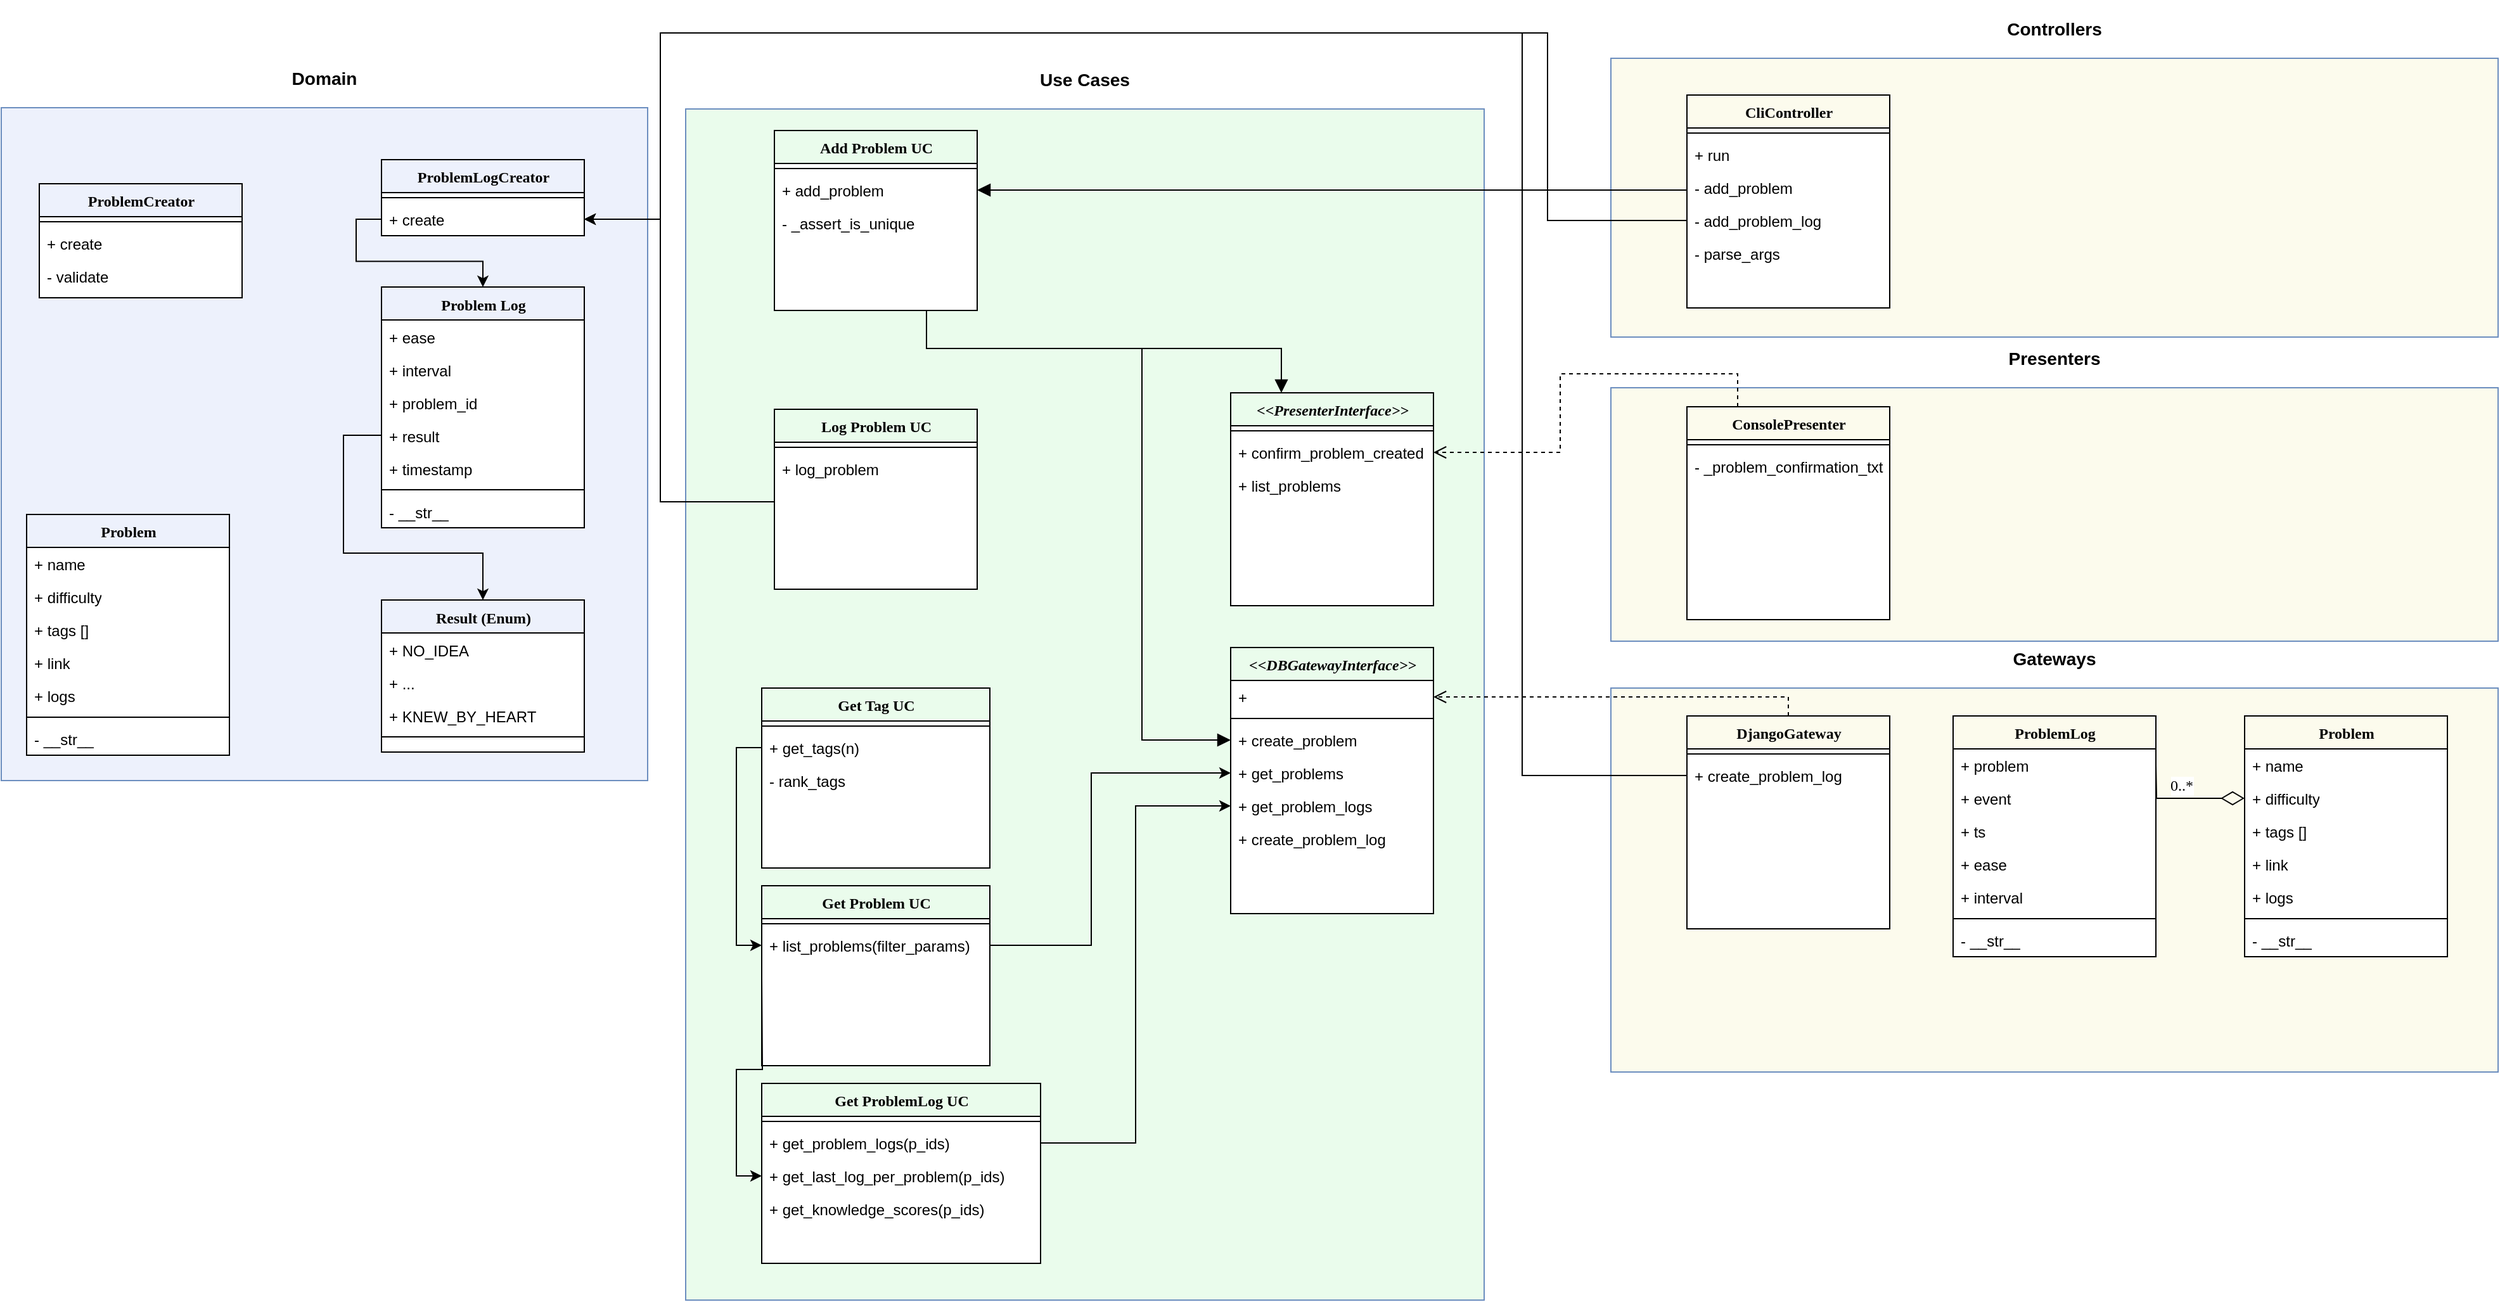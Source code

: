 <mxfile version="14.4.3" type="device"><diagram name="Page-1" id="6133507b-19e7-1e82-6fc7-422aa6c4b21f"><mxGraphModel dx="3526" dy="1402" grid="1" gridSize="10" guides="1" tooltips="1" connect="1" arrows="1" fold="1" page="1" pageScale="1" pageWidth="1100" pageHeight="850" background="#ffffff" math="0" shadow="0"><root><mxCell id="0"/><mxCell id="1" parent="0"/><mxCell id="NjIvBgsnwyfttSF9YfBr-10" value="&lt;h3&gt;Presenters&lt;/h3&gt;" style="rounded=0;whiteSpace=wrap;html=1;strokeColor=#6c8ebf;align=center;labelPosition=center;verticalLabelPosition=top;verticalAlign=bottom;spacing=0;fillColor=#FCFBED;" parent="1" vertex="1"><mxGeometry x="1060" y="340" width="700" height="200" as="geometry"/></mxCell><mxCell id="NjIvBgsnwyfttSF9YfBr-9" value="&lt;h3&gt;Gateways&lt;/h3&gt;" style="rounded=0;whiteSpace=wrap;html=1;strokeColor=#6c8ebf;align=center;labelPosition=center;verticalLabelPosition=top;verticalAlign=bottom;spacing=0;fillColor=#FCFBED;" parent="1" vertex="1"><mxGeometry x="1060" y="577" width="700" height="303" as="geometry"/></mxCell><mxCell id="aO1fJC1LXlytpb3senn0-112" value="&lt;h3&gt;Use Cases&lt;/h3&gt;" style="rounded=0;whiteSpace=wrap;html=1;strokeColor=#6c8ebf;align=center;labelPosition=center;verticalLabelPosition=top;verticalAlign=bottom;spacing=0;fillColor=#EAFCEC;" parent="1" vertex="1"><mxGeometry x="330" y="120" width="630" height="940" as="geometry"/></mxCell><mxCell id="aO1fJC1LXlytpb3senn0-108" value="&lt;h3&gt;Domain&lt;/h3&gt;" style="rounded=0;whiteSpace=wrap;html=1;strokeColor=#6c8ebf;fillColor=#EDF1FC;align=center;labelPosition=center;verticalLabelPosition=top;verticalAlign=bottom;spacing=0;" parent="1" vertex="1"><mxGeometry x="-210" y="119" width="510" height="531" as="geometry"/></mxCell><mxCell id="aO1fJC1LXlytpb3senn0-107" value="&lt;h3&gt;Controllers&lt;/h3&gt;" style="rounded=0;whiteSpace=wrap;html=1;strokeColor=#6c8ebf;align=center;labelPosition=center;verticalLabelPosition=top;verticalAlign=bottom;spacing=0;fillColor=#FCFBED;" parent="1" vertex="1"><mxGeometry x="1060" y="80" width="700" height="220" as="geometry"/></mxCell><mxCell id="aO1fJC1LXlytpb3senn0-5" value="Add Problem UC" style="swimlane;html=1;fontStyle=1;align=center;verticalAlign=top;childLayout=stackLayout;horizontal=1;startSize=26;horizontalStack=0;resizeParent=1;resizeLast=0;collapsible=1;marginBottom=0;swimlaneFillColor=#ffffff;rounded=0;shadow=0;comic=0;labelBackgroundColor=none;strokeWidth=1;fillColor=none;fontFamily=Verdana;fontSize=12" parent="1" vertex="1"><mxGeometry x="400" y="137" width="160" height="142" as="geometry"/></mxCell><mxCell id="aO1fJC1LXlytpb3senn0-8" value="" style="line;html=1;strokeWidth=1;fillColor=none;align=left;verticalAlign=middle;spacingTop=-1;spacingLeft=3;spacingRight=3;rotatable=0;labelPosition=right;points=[];portConstraint=eastwest;" parent="aO1fJC1LXlytpb3senn0-5" vertex="1"><mxGeometry y="26" width="160" height="8" as="geometry"/></mxCell><mxCell id="aO1fJC1LXlytpb3senn0-9" value="+ add_problem" style="text;html=1;strokeColor=none;fillColor=none;align=left;verticalAlign=top;spacingLeft=4;spacingRight=4;whiteSpace=wrap;overflow=hidden;rotatable=0;points=[[0,0.5],[1,0.5]];portConstraint=eastwest;" parent="aO1fJC1LXlytpb3senn0-5" vertex="1"><mxGeometry y="34" width="160" height="26" as="geometry"/></mxCell><mxCell id="NjIvBgsnwyfttSF9YfBr-12" value="- _assert_is_unique" style="text;html=1;strokeColor=none;fillColor=none;align=left;verticalAlign=top;spacingLeft=4;spacingRight=4;whiteSpace=wrap;overflow=hidden;rotatable=0;points=[[0,0.5],[1,0.5]];portConstraint=eastwest;" parent="aO1fJC1LXlytpb3senn0-5" vertex="1"><mxGeometry y="60" width="160" height="26" as="geometry"/></mxCell><mxCell id="aO1fJC1LXlytpb3senn0-11" value="Problem" style="swimlane;html=1;fontStyle=1;align=center;verticalAlign=top;childLayout=stackLayout;horizontal=1;startSize=26;horizontalStack=0;resizeParent=1;resizeLast=0;collapsible=1;marginBottom=0;swimlaneFillColor=#ffffff;rounded=0;shadow=0;comic=0;labelBackgroundColor=none;strokeWidth=1;fillColor=none;fontFamily=Verdana;fontSize=12" parent="1" vertex="1"><mxGeometry x="-190" y="440" width="160" height="190" as="geometry"/></mxCell><mxCell id="aO1fJC1LXlytpb3senn0-12" value="+ name" style="text;html=1;strokeColor=none;fillColor=none;align=left;verticalAlign=top;spacingLeft=4;spacingRight=4;whiteSpace=wrap;overflow=hidden;rotatable=0;points=[[0,0.5],[1,0.5]];portConstraint=eastwest;" parent="aO1fJC1LXlytpb3senn0-11" vertex="1"><mxGeometry y="26" width="160" height="26" as="geometry"/></mxCell><mxCell id="aO1fJC1LXlytpb3senn0-18" value="+ difficulty" style="text;html=1;strokeColor=none;fillColor=none;align=left;verticalAlign=top;spacingLeft=4;spacingRight=4;whiteSpace=wrap;overflow=hidden;rotatable=0;points=[[0,0.5],[1,0.5]];portConstraint=eastwest;" parent="aO1fJC1LXlytpb3senn0-11" vertex="1"><mxGeometry y="52" width="160" height="26" as="geometry"/></mxCell><mxCell id="aO1fJC1LXlytpb3senn0-17" value="+ tags []" style="text;html=1;strokeColor=none;fillColor=none;align=left;verticalAlign=top;spacingLeft=4;spacingRight=4;whiteSpace=wrap;overflow=hidden;rotatable=0;points=[[0,0.5],[1,0.5]];portConstraint=eastwest;" parent="aO1fJC1LXlytpb3senn0-11" vertex="1"><mxGeometry y="78" width="160" height="26" as="geometry"/></mxCell><mxCell id="aO1fJC1LXlytpb3senn0-13" value="+ link" style="text;html=1;strokeColor=none;fillColor=none;align=left;verticalAlign=top;spacingLeft=4;spacingRight=4;whiteSpace=wrap;overflow=hidden;rotatable=0;points=[[0,0.5],[1,0.5]];portConstraint=eastwest;" parent="aO1fJC1LXlytpb3senn0-11" vertex="1"><mxGeometry y="104" width="160" height="26" as="geometry"/></mxCell><mxCell id="aO1fJC1LXlytpb3senn0-26" value="+ logs" style="text;html=1;strokeColor=none;fillColor=none;align=left;verticalAlign=top;spacingLeft=4;spacingRight=4;whiteSpace=wrap;overflow=hidden;rotatable=0;points=[[0,0.5],[1,0.5]];portConstraint=eastwest;" parent="aO1fJC1LXlytpb3senn0-11" vertex="1"><mxGeometry y="130" width="160" height="26" as="geometry"/></mxCell><mxCell id="aO1fJC1LXlytpb3senn0-14" value="" style="line;html=1;strokeWidth=1;fillColor=none;align=left;verticalAlign=middle;spacingTop=-1;spacingLeft=3;spacingRight=3;rotatable=0;labelPosition=right;points=[];portConstraint=eastwest;" parent="aO1fJC1LXlytpb3senn0-11" vertex="1"><mxGeometry y="156" width="160" height="8" as="geometry"/></mxCell><mxCell id="aO1fJC1LXlytpb3senn0-15" value="- __str__" style="text;html=1;strokeColor=none;fillColor=none;align=left;verticalAlign=top;spacingLeft=4;spacingRight=4;whiteSpace=wrap;overflow=hidden;rotatable=0;points=[[0,0.5],[1,0.5]];portConstraint=eastwest;" parent="aO1fJC1LXlytpb3senn0-11" vertex="1"><mxGeometry y="164" width="160" height="26" as="geometry"/></mxCell><mxCell id="aO1fJC1LXlytpb3senn0-19" value="Problem Log" style="swimlane;html=1;fontStyle=1;align=center;verticalAlign=top;childLayout=stackLayout;horizontal=1;startSize=26;horizontalStack=0;resizeParent=1;resizeLast=0;collapsible=1;marginBottom=0;swimlaneFillColor=#ffffff;rounded=0;shadow=0;comic=0;labelBackgroundColor=none;strokeWidth=1;fillColor=none;fontFamily=Verdana;fontSize=12" parent="1" vertex="1"><mxGeometry x="90" y="260.5" width="160" height="190" as="geometry"/></mxCell><mxCell id="aO1fJC1LXlytpb3senn0-20" value="+ ease" style="text;html=1;strokeColor=none;fillColor=none;align=left;verticalAlign=top;spacingLeft=4;spacingRight=4;whiteSpace=wrap;overflow=hidden;rotatable=0;points=[[0,0.5],[1,0.5]];portConstraint=eastwest;" parent="aO1fJC1LXlytpb3senn0-19" vertex="1"><mxGeometry y="26" width="160" height="26" as="geometry"/></mxCell><mxCell id="aO1fJC1LXlytpb3senn0-21" value="+ interval" style="text;html=1;strokeColor=none;fillColor=none;align=left;verticalAlign=top;spacingLeft=4;spacingRight=4;whiteSpace=wrap;overflow=hidden;rotatable=0;points=[[0,0.5],[1,0.5]];portConstraint=eastwest;" parent="aO1fJC1LXlytpb3senn0-19" vertex="1"><mxGeometry y="52" width="160" height="26" as="geometry"/></mxCell><mxCell id="3YgbarGYytcnoRjXV9sS-19" value="+ problem_id" style="text;html=1;strokeColor=none;fillColor=none;align=left;verticalAlign=top;spacingLeft=4;spacingRight=4;whiteSpace=wrap;overflow=hidden;rotatable=0;points=[[0,0.5],[1,0.5]];portConstraint=eastwest;" vertex="1" parent="aO1fJC1LXlytpb3senn0-19"><mxGeometry y="78" width="160" height="26" as="geometry"/></mxCell><mxCell id="3YgbarGYytcnoRjXV9sS-22" value="+ result" style="text;html=1;strokeColor=none;fillColor=none;align=left;verticalAlign=top;spacingLeft=4;spacingRight=4;whiteSpace=wrap;overflow=hidden;rotatable=0;points=[[0,0.5],[1,0.5]];portConstraint=eastwest;" vertex="1" parent="aO1fJC1LXlytpb3senn0-19"><mxGeometry y="104" width="160" height="26" as="geometry"/></mxCell><mxCell id="3YgbarGYytcnoRjXV9sS-23" value="+ timestamp" style="text;html=1;strokeColor=none;fillColor=none;align=left;verticalAlign=top;spacingLeft=4;spacingRight=4;whiteSpace=wrap;overflow=hidden;rotatable=0;points=[[0,0.5],[1,0.5]];portConstraint=eastwest;" vertex="1" parent="aO1fJC1LXlytpb3senn0-19"><mxGeometry y="130" width="160" height="26" as="geometry"/></mxCell><mxCell id="aO1fJC1LXlytpb3senn0-24" value="" style="line;html=1;strokeWidth=1;fillColor=none;align=left;verticalAlign=middle;spacingTop=-1;spacingLeft=3;spacingRight=3;rotatable=0;labelPosition=right;points=[];portConstraint=eastwest;" parent="aO1fJC1LXlytpb3senn0-19" vertex="1"><mxGeometry y="156" width="160" height="8" as="geometry"/></mxCell><mxCell id="aO1fJC1LXlytpb3senn0-25" value="- __str__" style="text;html=1;strokeColor=none;fillColor=none;align=left;verticalAlign=top;spacingLeft=4;spacingRight=4;whiteSpace=wrap;overflow=hidden;rotatable=0;points=[[0,0.5],[1,0.5]];portConstraint=eastwest;" parent="aO1fJC1LXlytpb3senn0-19" vertex="1"><mxGeometry y="164" width="160" height="26" as="geometry"/></mxCell><mxCell id="aO1fJC1LXlytpb3senn0-29" value="Log Problem UC" style="swimlane;html=1;fontStyle=1;align=center;verticalAlign=top;childLayout=stackLayout;horizontal=1;startSize=26;horizontalStack=0;resizeParent=1;resizeLast=0;collapsible=1;marginBottom=0;swimlaneFillColor=#ffffff;rounded=0;shadow=0;comic=0;labelBackgroundColor=none;strokeWidth=1;fillColor=none;fontFamily=Verdana;fontSize=12" parent="1" vertex="1"><mxGeometry x="400" y="357" width="160" height="142" as="geometry"/></mxCell><mxCell id="aO1fJC1LXlytpb3senn0-32" value="" style="line;html=1;strokeWidth=1;fillColor=none;align=left;verticalAlign=middle;spacingTop=-1;spacingLeft=3;spacingRight=3;rotatable=0;labelPosition=right;points=[];portConstraint=eastwest;" parent="aO1fJC1LXlytpb3senn0-29" vertex="1"><mxGeometry y="26" width="160" height="8" as="geometry"/></mxCell><mxCell id="aO1fJC1LXlytpb3senn0-33" value="+ log_problem" style="text;html=1;strokeColor=none;fillColor=none;align=left;verticalAlign=top;spacingLeft=4;spacingRight=4;whiteSpace=wrap;overflow=hidden;rotatable=0;points=[[0,0.5],[1,0.5]];portConstraint=eastwest;" parent="aO1fJC1LXlytpb3senn0-29" vertex="1"><mxGeometry y="34" width="160" height="26" as="geometry"/></mxCell><mxCell id="aO1fJC1LXlytpb3senn0-35" style="edgeStyle=orthogonalEdgeStyle;rounded=0;html=1;dashed=1;labelBackgroundColor=none;startArrow=none;startFill=0;startSize=8;endArrow=open;endFill=0;endSize=8;fontFamily=Verdana;fontSize=12;entryX=1;entryY=0.5;entryDx=0;entryDy=0;exitX=0.25;exitY=0;exitDx=0;exitDy=0;" parent="1" source="aO1fJC1LXlytpb3senn0-36" target="aO1fJC1LXlytpb3senn0-64" edge="1"><mxGeometry relative="1" as="geometry"><Array as="points"><mxPoint x="1160" y="329"/><mxPoint x="1020" y="329"/><mxPoint x="1020" y="391"/></Array><mxPoint x="900" y="342" as="targetPoint"/></mxGeometry></mxCell><mxCell id="aO1fJC1LXlytpb3senn0-36" value="ConsolePresenter" style="swimlane;html=1;fontStyle=1;align=center;verticalAlign=top;childLayout=stackLayout;horizontal=1;startSize=26;horizontalStack=0;resizeParent=1;resizeLast=0;collapsible=1;marginBottom=0;swimlaneFillColor=#ffffff;rounded=0;shadow=0;comic=0;labelBackgroundColor=none;strokeWidth=1;fillColor=none;fontFamily=Verdana;fontSize=12" parent="1" vertex="1"><mxGeometry x="1120" y="355" width="160" height="168" as="geometry"/></mxCell><mxCell id="aO1fJC1LXlytpb3senn0-40" value="" style="line;html=1;strokeWidth=1;fillColor=none;align=left;verticalAlign=middle;spacingTop=-1;spacingLeft=3;spacingRight=3;rotatable=0;labelPosition=right;points=[];portConstraint=eastwest;" parent="aO1fJC1LXlytpb3senn0-36" vertex="1"><mxGeometry y="26" width="160" height="8" as="geometry"/></mxCell><mxCell id="NjIvBgsnwyfttSF9YfBr-11" value="- _problem_confirmation_txt" style="text;html=1;strokeColor=none;fillColor=none;align=left;verticalAlign=top;spacingLeft=4;spacingRight=4;whiteSpace=wrap;overflow=hidden;rotatable=0;points=[[0,0.5],[1,0.5]];portConstraint=eastwest;" parent="aO1fJC1LXlytpb3senn0-36" vertex="1"><mxGeometry y="34" width="160" height="26" as="geometry"/></mxCell><mxCell id="aO1fJC1LXlytpb3senn0-52" value="DjangoGateway" style="swimlane;html=1;fontStyle=1;align=center;verticalAlign=top;childLayout=stackLayout;horizontal=1;startSize=26;horizontalStack=0;resizeParent=1;resizeLast=0;collapsible=1;marginBottom=0;swimlaneFillColor=#ffffff;rounded=0;shadow=0;comic=0;labelBackgroundColor=none;strokeWidth=1;fillColor=none;fontFamily=Verdana;fontSize=12" parent="1" vertex="1"><mxGeometry x="1120" y="599" width="160" height="168" as="geometry"/></mxCell><mxCell id="aO1fJC1LXlytpb3senn0-56" value="" style="line;html=1;strokeWidth=1;fillColor=none;align=left;verticalAlign=middle;spacingTop=-1;spacingLeft=3;spacingRight=3;rotatable=0;labelPosition=right;points=[];portConstraint=eastwest;" parent="aO1fJC1LXlytpb3senn0-52" vertex="1"><mxGeometry y="26" width="160" height="8" as="geometry"/></mxCell><mxCell id="NjIvBgsnwyfttSF9YfBr-15" value="+ create_problem_log" style="text;html=1;strokeColor=none;fillColor=none;align=left;verticalAlign=top;spacingLeft=4;spacingRight=4;whiteSpace=wrap;overflow=hidden;rotatable=0;points=[[0,0.5],[1,0.5]];portConstraint=eastwest;" parent="aO1fJC1LXlytpb3senn0-52" vertex="1"><mxGeometry y="34" width="160" height="26" as="geometry"/></mxCell><mxCell id="aO1fJC1LXlytpb3senn0-58" style="edgeStyle=orthogonalEdgeStyle;rounded=0;html=1;dashed=1;labelBackgroundColor=none;startArrow=none;startFill=0;startSize=8;endArrow=open;endFill=0;endSize=8;fontFamily=Verdana;fontSize=12;entryX=1;entryY=0.5;entryDx=0;entryDy=0;exitX=0.5;exitY=0;exitDx=0;exitDy=0;" parent="1" source="aO1fJC1LXlytpb3senn0-52" target="aO1fJC1LXlytpb3senn0-66" edge="1"><mxGeometry relative="1" as="geometry"><Array as="points"><mxPoint x="1200" y="584"/></Array><mxPoint x="1120" y="606" as="sourcePoint"/><mxPoint x="910" y="669" as="targetPoint"/></mxGeometry></mxCell><mxCell id="aO1fJC1LXlytpb3senn0-59" value="&lt;i&gt;&amp;lt;&amp;lt;PresenterInterface&amp;gt;&amp;gt;&lt;/i&gt;" style="swimlane;html=1;fontStyle=1;align=center;verticalAlign=top;childLayout=stackLayout;horizontal=1;startSize=26;horizontalStack=0;resizeParent=1;resizeLast=0;collapsible=1;marginBottom=0;swimlaneFillColor=#ffffff;rounded=0;shadow=0;comic=0;labelBackgroundColor=none;strokeWidth=1;fillColor=none;fontFamily=Verdana;fontSize=12" parent="1" vertex="1"><mxGeometry x="760" y="344" width="160" height="168" as="geometry"/></mxCell><mxCell id="aO1fJC1LXlytpb3senn0-63" value="" style="line;html=1;strokeWidth=1;fillColor=none;align=left;verticalAlign=middle;spacingTop=-1;spacingLeft=3;spacingRight=3;rotatable=0;labelPosition=right;points=[];portConstraint=eastwest;" parent="aO1fJC1LXlytpb3senn0-59" vertex="1"><mxGeometry y="26" width="160" height="8" as="geometry"/></mxCell><mxCell id="aO1fJC1LXlytpb3senn0-64" value="+ confirm_problem_created" style="text;html=1;strokeColor=none;fillColor=none;align=left;verticalAlign=top;spacingLeft=4;spacingRight=4;whiteSpace=wrap;overflow=hidden;rotatable=0;points=[[0,0.5],[1,0.5]];portConstraint=eastwest;" parent="aO1fJC1LXlytpb3senn0-59" vertex="1"><mxGeometry y="34" width="160" height="26" as="geometry"/></mxCell><mxCell id="NjIvBgsnwyfttSF9YfBr-18" value="+ list_problems" style="text;html=1;strokeColor=none;fillColor=none;align=left;verticalAlign=top;spacingLeft=4;spacingRight=4;whiteSpace=wrap;overflow=hidden;rotatable=0;points=[[0,0.5],[1,0.5]];portConstraint=eastwest;" parent="aO1fJC1LXlytpb3senn0-59" vertex="1"><mxGeometry y="60" width="160" height="26" as="geometry"/></mxCell><mxCell id="aO1fJC1LXlytpb3senn0-65" value="&lt;i&gt;&amp;lt;&amp;lt;DBGatewayInterface&amp;gt;&amp;gt;&lt;/i&gt;" style="swimlane;html=1;fontStyle=1;align=center;verticalAlign=top;childLayout=stackLayout;horizontal=1;startSize=26;horizontalStack=0;resizeParent=1;resizeLast=0;collapsible=1;marginBottom=0;swimlaneFillColor=#ffffff;rounded=0;shadow=0;comic=0;labelBackgroundColor=none;strokeWidth=1;fillColor=none;fontFamily=Verdana;fontSize=12" parent="1" vertex="1"><mxGeometry x="760" y="545" width="160" height="210" as="geometry"/></mxCell><mxCell id="aO1fJC1LXlytpb3senn0-66" value="+" style="text;html=1;strokeColor=none;fillColor=none;align=left;verticalAlign=top;spacingLeft=4;spacingRight=4;whiteSpace=wrap;overflow=hidden;rotatable=0;points=[[0,0.5],[1,0.5]];portConstraint=eastwest;" parent="aO1fJC1LXlytpb3senn0-65" vertex="1"><mxGeometry y="26" width="160" height="26" as="geometry"/></mxCell><mxCell id="aO1fJC1LXlytpb3senn0-67" value="" style="line;html=1;strokeWidth=1;fillColor=none;align=left;verticalAlign=middle;spacingTop=-1;spacingLeft=3;spacingRight=3;rotatable=0;labelPosition=right;points=[];portConstraint=eastwest;" parent="aO1fJC1LXlytpb3senn0-65" vertex="1"><mxGeometry y="52" width="160" height="8" as="geometry"/></mxCell><mxCell id="aO1fJC1LXlytpb3senn0-70" value="+ create_problem" style="text;html=1;strokeColor=none;fillColor=none;align=left;verticalAlign=top;spacingLeft=4;spacingRight=4;whiteSpace=wrap;overflow=hidden;rotatable=0;points=[[0,0.5],[1,0.5]];portConstraint=eastwest;" parent="aO1fJC1LXlytpb3senn0-65" vertex="1"><mxGeometry y="60" width="160" height="26" as="geometry"/></mxCell><mxCell id="NjIvBgsnwyfttSF9YfBr-13" value="+ get_problems" style="text;html=1;strokeColor=none;fillColor=none;align=left;verticalAlign=top;spacingLeft=4;spacingRight=4;whiteSpace=wrap;overflow=hidden;rotatable=0;points=[[0,0.5],[1,0.5]];portConstraint=eastwest;" parent="aO1fJC1LXlytpb3senn0-65" vertex="1"><mxGeometry y="86" width="160" height="26" as="geometry"/></mxCell><mxCell id="3YgbarGYytcnoRjXV9sS-13" value="+ get_problem_logs" style="text;html=1;strokeColor=none;fillColor=none;align=left;verticalAlign=top;spacingLeft=4;spacingRight=4;whiteSpace=wrap;overflow=hidden;rotatable=0;points=[[0,0.5],[1,0.5]];portConstraint=eastwest;" vertex="1" parent="aO1fJC1LXlytpb3senn0-65"><mxGeometry y="112" width="160" height="26" as="geometry"/></mxCell><mxCell id="3YgbarGYytcnoRjXV9sS-44" value="+ create_problem_log" style="text;html=1;strokeColor=none;fillColor=none;align=left;verticalAlign=top;spacingLeft=4;spacingRight=4;whiteSpace=wrap;overflow=hidden;rotatable=0;points=[[0,0.5],[1,0.5]];portConstraint=eastwest;" vertex="1" parent="aO1fJC1LXlytpb3senn0-65"><mxGeometry y="138" width="160" height="26" as="geometry"/></mxCell><mxCell id="aO1fJC1LXlytpb3senn0-72" value="Get Problem UC" style="swimlane;html=1;fontStyle=1;align=center;verticalAlign=top;childLayout=stackLayout;horizontal=1;startSize=26;horizontalStack=0;resizeParent=1;resizeLast=0;collapsible=1;marginBottom=0;swimlaneFillColor=#ffffff;rounded=0;shadow=0;comic=0;labelBackgroundColor=none;strokeWidth=1;fillColor=none;fontFamily=Verdana;fontSize=12" parent="1" vertex="1"><mxGeometry x="390" y="733" width="180" height="142" as="geometry"/></mxCell><mxCell id="aO1fJC1LXlytpb3senn0-74" value="" style="line;html=1;strokeWidth=1;fillColor=none;align=left;verticalAlign=middle;spacingTop=-1;spacingLeft=3;spacingRight=3;rotatable=0;labelPosition=right;points=[];portConstraint=eastwest;" parent="aO1fJC1LXlytpb3senn0-72" vertex="1"><mxGeometry y="26" width="180" height="8" as="geometry"/></mxCell><mxCell id="aO1fJC1LXlytpb3senn0-75" value="+ list_problems(filter_params)" style="text;html=1;strokeColor=none;fillColor=none;align=left;verticalAlign=top;spacingLeft=4;spacingRight=4;whiteSpace=wrap;overflow=hidden;rotatable=0;points=[[0,0.5],[1,0.5]];portConstraint=eastwest;" parent="aO1fJC1LXlytpb3senn0-72" vertex="1"><mxGeometry y="34" width="180" height="26" as="geometry"/></mxCell><mxCell id="aO1fJC1LXlytpb3senn0-77" value="Problem" style="swimlane;html=1;fontStyle=1;align=center;verticalAlign=top;childLayout=stackLayout;horizontal=1;startSize=26;horizontalStack=0;resizeParent=1;resizeLast=0;collapsible=1;marginBottom=0;swimlaneFillColor=#ffffff;rounded=0;shadow=0;comic=0;labelBackgroundColor=none;strokeWidth=1;fillColor=none;fontFamily=Verdana;fontSize=12" parent="1" vertex="1"><mxGeometry x="1560" y="599" width="160" height="190" as="geometry"/></mxCell><mxCell id="aO1fJC1LXlytpb3senn0-78" value="+ name" style="text;html=1;strokeColor=none;fillColor=none;align=left;verticalAlign=top;spacingLeft=4;spacingRight=4;whiteSpace=wrap;overflow=hidden;rotatable=0;points=[[0,0.5],[1,0.5]];portConstraint=eastwest;" parent="aO1fJC1LXlytpb3senn0-77" vertex="1"><mxGeometry y="26" width="160" height="26" as="geometry"/></mxCell><mxCell id="aO1fJC1LXlytpb3senn0-79" value="+ difficulty" style="text;html=1;strokeColor=none;fillColor=none;align=left;verticalAlign=top;spacingLeft=4;spacingRight=4;whiteSpace=wrap;overflow=hidden;rotatable=0;points=[[0,0.5],[1,0.5]];portConstraint=eastwest;" parent="aO1fJC1LXlytpb3senn0-77" vertex="1"><mxGeometry y="52" width="160" height="26" as="geometry"/></mxCell><mxCell id="aO1fJC1LXlytpb3senn0-80" value="+ tags []" style="text;html=1;strokeColor=none;fillColor=none;align=left;verticalAlign=top;spacingLeft=4;spacingRight=4;whiteSpace=wrap;overflow=hidden;rotatable=0;points=[[0,0.5],[1,0.5]];portConstraint=eastwest;" parent="aO1fJC1LXlytpb3senn0-77" vertex="1"><mxGeometry y="78" width="160" height="26" as="geometry"/></mxCell><mxCell id="aO1fJC1LXlytpb3senn0-81" value="+ link" style="text;html=1;strokeColor=none;fillColor=none;align=left;verticalAlign=top;spacingLeft=4;spacingRight=4;whiteSpace=wrap;overflow=hidden;rotatable=0;points=[[0,0.5],[1,0.5]];portConstraint=eastwest;" parent="aO1fJC1LXlytpb3senn0-77" vertex="1"><mxGeometry y="104" width="160" height="26" as="geometry"/></mxCell><mxCell id="aO1fJC1LXlytpb3senn0-82" value="+ logs" style="text;html=1;strokeColor=none;fillColor=none;align=left;verticalAlign=top;spacingLeft=4;spacingRight=4;whiteSpace=wrap;overflow=hidden;rotatable=0;points=[[0,0.5],[1,0.5]];portConstraint=eastwest;" parent="aO1fJC1LXlytpb3senn0-77" vertex="1"><mxGeometry y="130" width="160" height="26" as="geometry"/></mxCell><mxCell id="aO1fJC1LXlytpb3senn0-83" value="" style="line;html=1;strokeWidth=1;fillColor=none;align=left;verticalAlign=middle;spacingTop=-1;spacingLeft=3;spacingRight=3;rotatable=0;labelPosition=right;points=[];portConstraint=eastwest;" parent="aO1fJC1LXlytpb3senn0-77" vertex="1"><mxGeometry y="156" width="160" height="8" as="geometry"/></mxCell><mxCell id="aO1fJC1LXlytpb3senn0-84" value="- __str__" style="text;html=1;strokeColor=none;fillColor=none;align=left;verticalAlign=top;spacingLeft=4;spacingRight=4;whiteSpace=wrap;overflow=hidden;rotatable=0;points=[[0,0.5],[1,0.5]];portConstraint=eastwest;" parent="aO1fJC1LXlytpb3senn0-77" vertex="1"><mxGeometry y="164" width="160" height="26" as="geometry"/></mxCell><mxCell id="aO1fJC1LXlytpb3senn0-85" value="ProblemLog" style="swimlane;html=1;fontStyle=1;align=center;verticalAlign=top;childLayout=stackLayout;horizontal=1;startSize=26;horizontalStack=0;resizeParent=1;resizeLast=0;collapsible=1;marginBottom=0;swimlaneFillColor=#ffffff;rounded=0;shadow=0;comic=0;labelBackgroundColor=none;strokeWidth=1;fillColor=none;fontFamily=Verdana;fontSize=12" parent="1" vertex="1"><mxGeometry x="1330" y="599" width="160" height="190" as="geometry"/></mxCell><mxCell id="aO1fJC1LXlytpb3senn0-88" value="+ problem" style="text;html=1;strokeColor=none;fillColor=none;align=left;verticalAlign=top;spacingLeft=4;spacingRight=4;whiteSpace=wrap;overflow=hidden;rotatable=0;points=[[0,0.5],[1,0.5]];portConstraint=eastwest;" parent="aO1fJC1LXlytpb3senn0-85" vertex="1"><mxGeometry y="26" width="160" height="26" as="geometry"/></mxCell><mxCell id="aO1fJC1LXlytpb3senn0-89" value="+ event" style="text;html=1;strokeColor=none;fillColor=none;align=left;verticalAlign=top;spacingLeft=4;spacingRight=4;whiteSpace=wrap;overflow=hidden;rotatable=0;points=[[0,0.5],[1,0.5]];portConstraint=eastwest;" parent="aO1fJC1LXlytpb3senn0-85" vertex="1"><mxGeometry y="52" width="160" height="26" as="geometry"/></mxCell><mxCell id="NjIvBgsnwyfttSF9YfBr-8" value="+ ts" style="text;html=1;strokeColor=none;fillColor=none;align=left;verticalAlign=top;spacingLeft=4;spacingRight=4;whiteSpace=wrap;overflow=hidden;rotatable=0;points=[[0,0.5],[1,0.5]];portConstraint=eastwest;" parent="aO1fJC1LXlytpb3senn0-85" vertex="1"><mxGeometry y="78" width="160" height="26" as="geometry"/></mxCell><mxCell id="3YgbarGYytcnoRjXV9sS-16" value="+ ease" style="text;html=1;strokeColor=none;fillColor=none;align=left;verticalAlign=top;spacingLeft=4;spacingRight=4;whiteSpace=wrap;overflow=hidden;rotatable=0;points=[[0,0.5],[1,0.5]];portConstraint=eastwest;" vertex="1" parent="aO1fJC1LXlytpb3senn0-85"><mxGeometry y="104" width="160" height="26" as="geometry"/></mxCell><mxCell id="3YgbarGYytcnoRjXV9sS-17" value="+ interval" style="text;html=1;strokeColor=none;fillColor=none;align=left;verticalAlign=top;spacingLeft=4;spacingRight=4;whiteSpace=wrap;overflow=hidden;rotatable=0;points=[[0,0.5],[1,0.5]];portConstraint=eastwest;" vertex="1" parent="aO1fJC1LXlytpb3senn0-85"><mxGeometry y="130" width="160" height="26" as="geometry"/></mxCell><mxCell id="aO1fJC1LXlytpb3senn0-90" value="" style="line;html=1;strokeWidth=1;fillColor=none;align=left;verticalAlign=middle;spacingTop=-1;spacingLeft=3;spacingRight=3;rotatable=0;labelPosition=right;points=[];portConstraint=eastwest;" parent="aO1fJC1LXlytpb3senn0-85" vertex="1"><mxGeometry y="156" width="160" height="8" as="geometry"/></mxCell><mxCell id="aO1fJC1LXlytpb3senn0-91" value="- __str__" style="text;html=1;strokeColor=none;fillColor=none;align=left;verticalAlign=top;spacingLeft=4;spacingRight=4;whiteSpace=wrap;overflow=hidden;rotatable=0;points=[[0,0.5],[1,0.5]];portConstraint=eastwest;" parent="aO1fJC1LXlytpb3senn0-85" vertex="1"><mxGeometry y="164" width="160" height="26" as="geometry"/></mxCell><mxCell id="aO1fJC1LXlytpb3senn0-92" style="edgeStyle=orthogonalEdgeStyle;rounded=0;html=1;labelBackgroundColor=none;startArrow=none;startFill=0;startSize=8;endArrow=diamondThin;endFill=0;endSize=16;fontFamily=Verdana;fontSize=12;exitX=1;exitY=0.5;exitDx=0;exitDy=0;" parent="1" target="aO1fJC1LXlytpb3senn0-79" edge="1"><mxGeometry relative="1" as="geometry"><mxPoint x="1490" y="638" as="sourcePoint"/><mxPoint x="1515" y="523" as="targetPoint"/><Array as="points"/></mxGeometry></mxCell><mxCell id="aO1fJC1LXlytpb3senn0-93" value="0..*" style="text;html=1;resizable=0;points=[];align=center;verticalAlign=middle;labelBackgroundColor=#ffffff;fontSize=12;fontFamily=Verdana" parent="aO1fJC1LXlytpb3senn0-92" vertex="1" connectable="0"><mxGeometry x="-0.847" y="-1" relative="1" as="geometry"><mxPoint x="21" y="8.67" as="offset"/></mxGeometry></mxCell><mxCell id="aO1fJC1LXlytpb3senn0-102" style="edgeStyle=orthogonalEdgeStyle;rounded=0;html=1;labelBackgroundColor=none;startArrow=none;startFill=0;startSize=8;endArrow=block;endFill=1;endSize=8;fontFamily=Verdana;fontSize=12;exitX=0.75;exitY=1;exitDx=0;exitDy=0;entryX=0.25;entryY=0;entryDx=0;entryDy=0;" parent="1" source="aO1fJC1LXlytpb3senn0-5" target="aO1fJC1LXlytpb3senn0-59" edge="1"><mxGeometry relative="1" as="geometry"><mxPoint x="540" y="326.97" as="sourcePoint"/><mxPoint x="700" y="302.97" as="targetPoint"/><Array as="points"><mxPoint x="520" y="309"/><mxPoint x="800" y="309"/></Array></mxGeometry></mxCell><mxCell id="aO1fJC1LXlytpb3senn0-103" style="edgeStyle=orthogonalEdgeStyle;rounded=0;html=1;labelBackgroundColor=none;startArrow=none;startFill=0;startSize=8;endArrow=block;endFill=1;endSize=8;fontFamily=Verdana;fontSize=12;exitX=0.75;exitY=1;exitDx=0;exitDy=0;entryX=0;entryY=0.5;entryDx=0;entryDy=0;" parent="1" source="aO1fJC1LXlytpb3senn0-5" target="aO1fJC1LXlytpb3senn0-70" edge="1"><mxGeometry relative="1" as="geometry"><mxPoint x="560" y="245" as="sourcePoint"/><mxPoint x="740" y="445" as="targetPoint"/><Array as="points"><mxPoint x="520" y="309"/><mxPoint x="690" y="309"/><mxPoint x="690" y="618"/></Array></mxGeometry></mxCell><mxCell id="4AXrcuLz6tMjSJDSo2XY-1" value="ProblemCreator" style="swimlane;html=1;fontStyle=1;align=center;verticalAlign=top;childLayout=stackLayout;horizontal=1;startSize=26;horizontalStack=0;resizeParent=1;resizeLast=0;collapsible=1;marginBottom=0;swimlaneFillColor=#ffffff;rounded=0;shadow=0;comic=0;labelBackgroundColor=none;strokeWidth=1;fillColor=none;fontFamily=Verdana;fontSize=12" parent="1" vertex="1"><mxGeometry x="-180" y="179" width="160" height="90" as="geometry"/></mxCell><mxCell id="4AXrcuLz6tMjSJDSo2XY-7" value="" style="line;html=1;strokeWidth=1;fillColor=none;align=left;verticalAlign=middle;spacingTop=-1;spacingLeft=3;spacingRight=3;rotatable=0;labelPosition=right;points=[];portConstraint=eastwest;" parent="4AXrcuLz6tMjSJDSo2XY-1" vertex="1"><mxGeometry y="26" width="160" height="8" as="geometry"/></mxCell><mxCell id="4AXrcuLz6tMjSJDSo2XY-8" value="+ create" style="text;html=1;strokeColor=none;fillColor=none;align=left;verticalAlign=top;spacingLeft=4;spacingRight=4;whiteSpace=wrap;overflow=hidden;rotatable=0;points=[[0,0.5],[1,0.5]];portConstraint=eastwest;" parent="4AXrcuLz6tMjSJDSo2XY-1" vertex="1"><mxGeometry y="34" width="160" height="26" as="geometry"/></mxCell><mxCell id="4AXrcuLz6tMjSJDSo2XY-9" value="- validate" style="text;html=1;strokeColor=none;fillColor=none;align=left;verticalAlign=top;spacingLeft=4;spacingRight=4;whiteSpace=wrap;overflow=hidden;rotatable=0;points=[[0,0.5],[1,0.5]];portConstraint=eastwest;" parent="4AXrcuLz6tMjSJDSo2XY-1" vertex="1"><mxGeometry y="60" width="160" height="26" as="geometry"/></mxCell><mxCell id="NjIvBgsnwyfttSF9YfBr-1" value="CliController" style="swimlane;html=1;fontStyle=1;align=center;verticalAlign=top;childLayout=stackLayout;horizontal=1;startSize=26;horizontalStack=0;resizeParent=1;resizeLast=0;collapsible=1;marginBottom=0;swimlaneFillColor=#ffffff;rounded=0;shadow=0;comic=0;labelBackgroundColor=none;strokeWidth=1;fillColor=none;fontFamily=Verdana;fontSize=12" parent="1" vertex="1"><mxGeometry x="1120" y="109" width="160" height="168" as="geometry"/></mxCell><mxCell id="NjIvBgsnwyfttSF9YfBr-5" value="" style="line;html=1;strokeWidth=1;fillColor=none;align=left;verticalAlign=middle;spacingTop=-1;spacingLeft=3;spacingRight=3;rotatable=0;labelPosition=right;points=[];portConstraint=eastwest;" parent="NjIvBgsnwyfttSF9YfBr-1" vertex="1"><mxGeometry y="26" width="160" height="8" as="geometry"/></mxCell><mxCell id="NjIvBgsnwyfttSF9YfBr-6" value="+ run" style="text;html=1;strokeColor=none;fillColor=none;align=left;verticalAlign=top;spacingLeft=4;spacingRight=4;whiteSpace=wrap;overflow=hidden;rotatable=0;points=[[0,0.5],[1,0.5]];portConstraint=eastwest;" parent="NjIvBgsnwyfttSF9YfBr-1" vertex="1"><mxGeometry y="34" width="160" height="26" as="geometry"/></mxCell><mxCell id="NjIvBgsnwyfttSF9YfBr-16" value="- add_problem" style="text;html=1;strokeColor=none;fillColor=none;align=left;verticalAlign=top;spacingLeft=4;spacingRight=4;whiteSpace=wrap;overflow=hidden;rotatable=0;points=[[0,0.5],[1,0.5]];portConstraint=eastwest;" parent="NjIvBgsnwyfttSF9YfBr-1" vertex="1"><mxGeometry y="60" width="160" height="26" as="geometry"/></mxCell><mxCell id="3YgbarGYytcnoRjXV9sS-46" value="- add_problem_log" style="text;html=1;strokeColor=none;fillColor=none;align=left;verticalAlign=top;spacingLeft=4;spacingRight=4;whiteSpace=wrap;overflow=hidden;rotatable=0;points=[[0,0.5],[1,0.5]];portConstraint=eastwest;" vertex="1" parent="NjIvBgsnwyfttSF9YfBr-1"><mxGeometry y="86" width="160" height="26" as="geometry"/></mxCell><mxCell id="NjIvBgsnwyfttSF9YfBr-17" value="- parse_args" style="text;html=1;strokeColor=none;fillColor=none;align=left;verticalAlign=top;spacingLeft=4;spacingRight=4;whiteSpace=wrap;overflow=hidden;rotatable=0;points=[[0,0.5],[1,0.5]];portConstraint=eastwest;" parent="NjIvBgsnwyfttSF9YfBr-1" vertex="1"><mxGeometry y="112" width="160" height="26" as="geometry"/></mxCell><mxCell id="NjIvBgsnwyfttSF9YfBr-7" style="edgeStyle=orthogonalEdgeStyle;rounded=0;orthogonalLoop=1;jettySize=auto;html=1;exitX=0;exitY=0.5;exitDx=0;exitDy=0;entryX=1;entryY=0.5;entryDx=0;entryDy=0;endArrow=block;endFill=1;endSize=8;startSize=8;" parent="1" source="NjIvBgsnwyfttSF9YfBr-16" target="aO1fJC1LXlytpb3senn0-9" edge="1"><mxGeometry relative="1" as="geometry"><mxPoint x="560" y="176" as="targetPoint"/><Array as="points"><mxPoint x="1120" y="184"/></Array></mxGeometry></mxCell><mxCell id="3YgbarGYytcnoRjXV9sS-1" value="Get ProblemLog UC" style="swimlane;html=1;fontStyle=1;align=center;verticalAlign=top;childLayout=stackLayout;horizontal=1;startSize=26;horizontalStack=0;resizeParent=1;resizeLast=0;collapsible=1;marginBottom=0;swimlaneFillColor=#ffffff;rounded=0;shadow=0;comic=0;labelBackgroundColor=none;strokeWidth=1;fillColor=none;fontFamily=Verdana;fontSize=12" vertex="1" parent="1"><mxGeometry x="390" y="889" width="220" height="142" as="geometry"/></mxCell><mxCell id="3YgbarGYytcnoRjXV9sS-2" value="" style="line;html=1;strokeWidth=1;fillColor=none;align=left;verticalAlign=middle;spacingTop=-1;spacingLeft=3;spacingRight=3;rotatable=0;labelPosition=right;points=[];portConstraint=eastwest;" vertex="1" parent="3YgbarGYytcnoRjXV9sS-1"><mxGeometry y="26" width="220" height="8" as="geometry"/></mxCell><mxCell id="3YgbarGYytcnoRjXV9sS-3" value="+ get_problem_logs(p_ids)" style="text;html=1;strokeColor=none;fillColor=none;align=left;verticalAlign=top;spacingLeft=4;spacingRight=4;whiteSpace=wrap;overflow=hidden;rotatable=0;points=[[0,0.5],[1,0.5]];portConstraint=eastwest;" vertex="1" parent="3YgbarGYytcnoRjXV9sS-1"><mxGeometry y="34" width="220" height="26" as="geometry"/></mxCell><mxCell id="3YgbarGYytcnoRjXV9sS-4" value="+ get_last_log_per_problem(p_ids)" style="text;html=1;strokeColor=none;fillColor=none;align=left;verticalAlign=top;spacingLeft=4;spacingRight=4;whiteSpace=wrap;overflow=hidden;rotatable=0;points=[[0,0.5],[1,0.5]];portConstraint=eastwest;" vertex="1" parent="3YgbarGYytcnoRjXV9sS-1"><mxGeometry y="60" width="220" height="26" as="geometry"/></mxCell><mxCell id="3YgbarGYytcnoRjXV9sS-48" value="+ get_knowledge_scores(p_ids)" style="text;html=1;strokeColor=none;fillColor=none;align=left;verticalAlign=top;spacingLeft=4;spacingRight=4;whiteSpace=wrap;overflow=hidden;rotatable=0;points=[[0,0.5],[1,0.5]];portConstraint=eastwest;" vertex="1" parent="3YgbarGYytcnoRjXV9sS-1"><mxGeometry y="86" width="220" height="26" as="geometry"/></mxCell><mxCell id="3YgbarGYytcnoRjXV9sS-6" value="Get Tag UC" style="swimlane;html=1;fontStyle=1;align=center;verticalAlign=top;childLayout=stackLayout;horizontal=1;startSize=26;horizontalStack=0;resizeParent=1;resizeLast=0;collapsible=1;marginBottom=0;swimlaneFillColor=#ffffff;rounded=0;shadow=0;comic=0;labelBackgroundColor=none;strokeWidth=1;fillColor=none;fontFamily=Verdana;fontSize=12" vertex="1" parent="1"><mxGeometry x="390" y="577" width="180" height="142" as="geometry"/></mxCell><mxCell id="3YgbarGYytcnoRjXV9sS-7" value="" style="line;html=1;strokeWidth=1;fillColor=none;align=left;verticalAlign=middle;spacingTop=-1;spacingLeft=3;spacingRight=3;rotatable=0;labelPosition=right;points=[];portConstraint=eastwest;" vertex="1" parent="3YgbarGYytcnoRjXV9sS-6"><mxGeometry y="26" width="180" height="8" as="geometry"/></mxCell><mxCell id="3YgbarGYytcnoRjXV9sS-8" value="+ get_tags(n)" style="text;html=1;strokeColor=none;fillColor=none;align=left;verticalAlign=top;spacingLeft=4;spacingRight=4;whiteSpace=wrap;overflow=hidden;rotatable=0;points=[[0,0.5],[1,0.5]];portConstraint=eastwest;" vertex="1" parent="3YgbarGYytcnoRjXV9sS-6"><mxGeometry y="34" width="180" height="26" as="geometry"/></mxCell><mxCell id="3YgbarGYytcnoRjXV9sS-10" value="- rank_tags" style="text;html=1;strokeColor=none;fillColor=none;align=left;verticalAlign=top;spacingLeft=4;spacingRight=4;whiteSpace=wrap;overflow=hidden;rotatable=0;points=[[0,0.5],[1,0.5]];portConstraint=eastwest;" vertex="1" parent="3YgbarGYytcnoRjXV9sS-6"><mxGeometry y="60" width="180" height="26" as="geometry"/></mxCell><mxCell id="3YgbarGYytcnoRjXV9sS-11" style="edgeStyle=orthogonalEdgeStyle;rounded=0;orthogonalLoop=1;jettySize=auto;html=1;exitX=0;exitY=0.5;exitDx=0;exitDy=0;entryX=0;entryY=0.5;entryDx=0;entryDy=0;" edge="1" parent="1" source="3YgbarGYytcnoRjXV9sS-8" target="aO1fJC1LXlytpb3senn0-75"><mxGeometry relative="1" as="geometry"/></mxCell><mxCell id="3YgbarGYytcnoRjXV9sS-12" style="edgeStyle=orthogonalEdgeStyle;rounded=0;orthogonalLoop=1;jettySize=auto;html=1;exitX=0;exitY=0.5;exitDx=0;exitDy=0;entryX=0;entryY=0.5;entryDx=0;entryDy=0;" edge="1" parent="1" target="3YgbarGYytcnoRjXV9sS-4"><mxGeometry relative="1" as="geometry"><mxPoint x="390" y="806" as="sourcePoint"/></mxGeometry></mxCell><mxCell id="3YgbarGYytcnoRjXV9sS-14" style="edgeStyle=orthogonalEdgeStyle;rounded=0;orthogonalLoop=1;jettySize=auto;html=1;exitX=1;exitY=0.5;exitDx=0;exitDy=0;entryX=0;entryY=0.5;entryDx=0;entryDy=0;" edge="1" parent="1" source="3YgbarGYytcnoRjXV9sS-3" target="3YgbarGYytcnoRjXV9sS-13"><mxGeometry relative="1" as="geometry"/></mxCell><mxCell id="3YgbarGYytcnoRjXV9sS-15" style="edgeStyle=orthogonalEdgeStyle;rounded=0;orthogonalLoop=1;jettySize=auto;html=1;exitX=1;exitY=0.5;exitDx=0;exitDy=0;" edge="1" parent="1" source="aO1fJC1LXlytpb3senn0-75" target="NjIvBgsnwyfttSF9YfBr-13"><mxGeometry relative="1" as="geometry"><Array as="points"><mxPoint x="650" y="780"/><mxPoint x="650" y="644"/></Array></mxGeometry></mxCell><mxCell id="3YgbarGYytcnoRjXV9sS-24" value="Result (Enum)" style="swimlane;html=1;fontStyle=1;align=center;verticalAlign=top;childLayout=stackLayout;horizontal=1;startSize=26;horizontalStack=0;resizeParent=1;resizeLast=0;collapsible=1;marginBottom=0;swimlaneFillColor=#ffffff;rounded=0;shadow=0;comic=0;labelBackgroundColor=none;strokeWidth=1;fillColor=none;fontFamily=Verdana;fontSize=12" vertex="1" parent="1"><mxGeometry x="90" y="507.5" width="160" height="120" as="geometry"/></mxCell><mxCell id="3YgbarGYytcnoRjXV9sS-25" value="+ NO_IDEA" style="text;html=1;strokeColor=none;fillColor=none;align=left;verticalAlign=top;spacingLeft=4;spacingRight=4;whiteSpace=wrap;overflow=hidden;rotatable=0;points=[[0,0.5],[1,0.5]];portConstraint=eastwest;" vertex="1" parent="3YgbarGYytcnoRjXV9sS-24"><mxGeometry y="26" width="160" height="26" as="geometry"/></mxCell><mxCell id="3YgbarGYytcnoRjXV9sS-26" value="+ ..." style="text;html=1;strokeColor=none;fillColor=none;align=left;verticalAlign=top;spacingLeft=4;spacingRight=4;whiteSpace=wrap;overflow=hidden;rotatable=0;points=[[0,0.5],[1,0.5]];portConstraint=eastwest;" vertex="1" parent="3YgbarGYytcnoRjXV9sS-24"><mxGeometry y="52" width="160" height="26" as="geometry"/></mxCell><mxCell id="3YgbarGYytcnoRjXV9sS-27" value="+ KNEW_BY_HEART" style="text;html=1;strokeColor=none;fillColor=none;align=left;verticalAlign=top;spacingLeft=4;spacingRight=4;whiteSpace=wrap;overflow=hidden;rotatable=0;points=[[0,0.5],[1,0.5]];portConstraint=eastwest;" vertex="1" parent="3YgbarGYytcnoRjXV9sS-24"><mxGeometry y="78" width="160" height="26" as="geometry"/></mxCell><mxCell id="3YgbarGYytcnoRjXV9sS-30" value="" style="line;html=1;strokeWidth=1;fillColor=none;align=left;verticalAlign=middle;spacingTop=-1;spacingLeft=3;spacingRight=3;rotatable=0;labelPosition=right;points=[];portConstraint=eastwest;" vertex="1" parent="3YgbarGYytcnoRjXV9sS-24"><mxGeometry y="104" width="160" height="8" as="geometry"/></mxCell><mxCell id="3YgbarGYytcnoRjXV9sS-32" style="edgeStyle=orthogonalEdgeStyle;rounded=0;orthogonalLoop=1;jettySize=auto;html=1;exitX=0;exitY=0.5;exitDx=0;exitDy=0;entryX=0.5;entryY=0;entryDx=0;entryDy=0;" edge="1" parent="1" source="3YgbarGYytcnoRjXV9sS-22" target="3YgbarGYytcnoRjXV9sS-24"><mxGeometry relative="1" as="geometry"><mxPoint x="100.08" y="607.5" as="targetPoint"/><Array as="points"><mxPoint x="60" y="377.5"/><mxPoint x="60" y="470.5"/><mxPoint x="170" y="470.5"/></Array></mxGeometry></mxCell><mxCell id="3YgbarGYytcnoRjXV9sS-33" value="ProblemLogCreator" style="swimlane;html=1;fontStyle=1;align=center;verticalAlign=top;childLayout=stackLayout;horizontal=1;startSize=26;horizontalStack=0;resizeParent=1;resizeLast=0;collapsible=1;marginBottom=0;swimlaneFillColor=#ffffff;rounded=0;shadow=0;comic=0;labelBackgroundColor=none;strokeWidth=1;fillColor=none;fontFamily=Verdana;fontSize=12" vertex="1" parent="1"><mxGeometry x="90" y="160" width="160" height="60" as="geometry"/></mxCell><mxCell id="3YgbarGYytcnoRjXV9sS-39" value="" style="line;html=1;strokeWidth=1;fillColor=none;align=left;verticalAlign=middle;spacingTop=-1;spacingLeft=3;spacingRight=3;rotatable=0;labelPosition=right;points=[];portConstraint=eastwest;" vertex="1" parent="3YgbarGYytcnoRjXV9sS-33"><mxGeometry y="26" width="160" height="8" as="geometry"/></mxCell><mxCell id="3YgbarGYytcnoRjXV9sS-40" value="+ create" style="text;html=1;strokeColor=none;fillColor=none;align=left;verticalAlign=top;spacingLeft=4;spacingRight=4;whiteSpace=wrap;overflow=hidden;rotatable=0;points=[[0,0.5],[1,0.5]];portConstraint=eastwest;" vertex="1" parent="3YgbarGYytcnoRjXV9sS-33"><mxGeometry y="34" width="160" height="26" as="geometry"/></mxCell><mxCell id="3YgbarGYytcnoRjXV9sS-42" style="edgeStyle=orthogonalEdgeStyle;rounded=0;orthogonalLoop=1;jettySize=auto;html=1;exitX=0;exitY=0.5;exitDx=0;exitDy=0;entryX=0.5;entryY=0;entryDx=0;entryDy=0;" edge="1" parent="1" source="3YgbarGYytcnoRjXV9sS-40" target="aO1fJC1LXlytpb3senn0-19"><mxGeometry relative="1" as="geometry"/></mxCell><mxCell id="3YgbarGYytcnoRjXV9sS-43" style="edgeStyle=orthogonalEdgeStyle;rounded=0;orthogonalLoop=1;jettySize=auto;html=1;exitX=0;exitY=0.5;exitDx=0;exitDy=0;entryX=1;entryY=0.5;entryDx=0;entryDy=0;" edge="1" parent="1" source="aO1fJC1LXlytpb3senn0-33" target="3YgbarGYytcnoRjXV9sS-40"><mxGeometry relative="1" as="geometry"><Array as="points"><mxPoint x="310" y="430"/><mxPoint x="310" y="207"/></Array></mxGeometry></mxCell><mxCell id="3YgbarGYytcnoRjXV9sS-45" style="edgeStyle=orthogonalEdgeStyle;rounded=0;orthogonalLoop=1;jettySize=auto;html=1;exitX=0;exitY=0.5;exitDx=0;exitDy=0;entryX=1;entryY=0.5;entryDx=0;entryDy=0;" edge="1" parent="1" source="NjIvBgsnwyfttSF9YfBr-15" target="3YgbarGYytcnoRjXV9sS-40"><mxGeometry relative="1" as="geometry"><mxPoint x="250" y="202" as="targetPoint"/><Array as="points"><mxPoint x="990" y="646"/><mxPoint x="990" y="60"/><mxPoint x="310" y="60"/><mxPoint x="310" y="207"/></Array></mxGeometry></mxCell><mxCell id="3YgbarGYytcnoRjXV9sS-47" style="edgeStyle=orthogonalEdgeStyle;rounded=0;orthogonalLoop=1;jettySize=auto;html=1;exitX=0;exitY=0.5;exitDx=0;exitDy=0;entryX=1;entryY=0.5;entryDx=0;entryDy=0;" edge="1" parent="1" source="3YgbarGYytcnoRjXV9sS-46" target="3YgbarGYytcnoRjXV9sS-40"><mxGeometry relative="1" as="geometry"><Array as="points"><mxPoint x="1010" y="208"/><mxPoint x="1010" y="60"/><mxPoint x="310" y="60"/><mxPoint x="310" y="207"/></Array></mxGeometry></mxCell></root></mxGraphModel></diagram></mxfile>